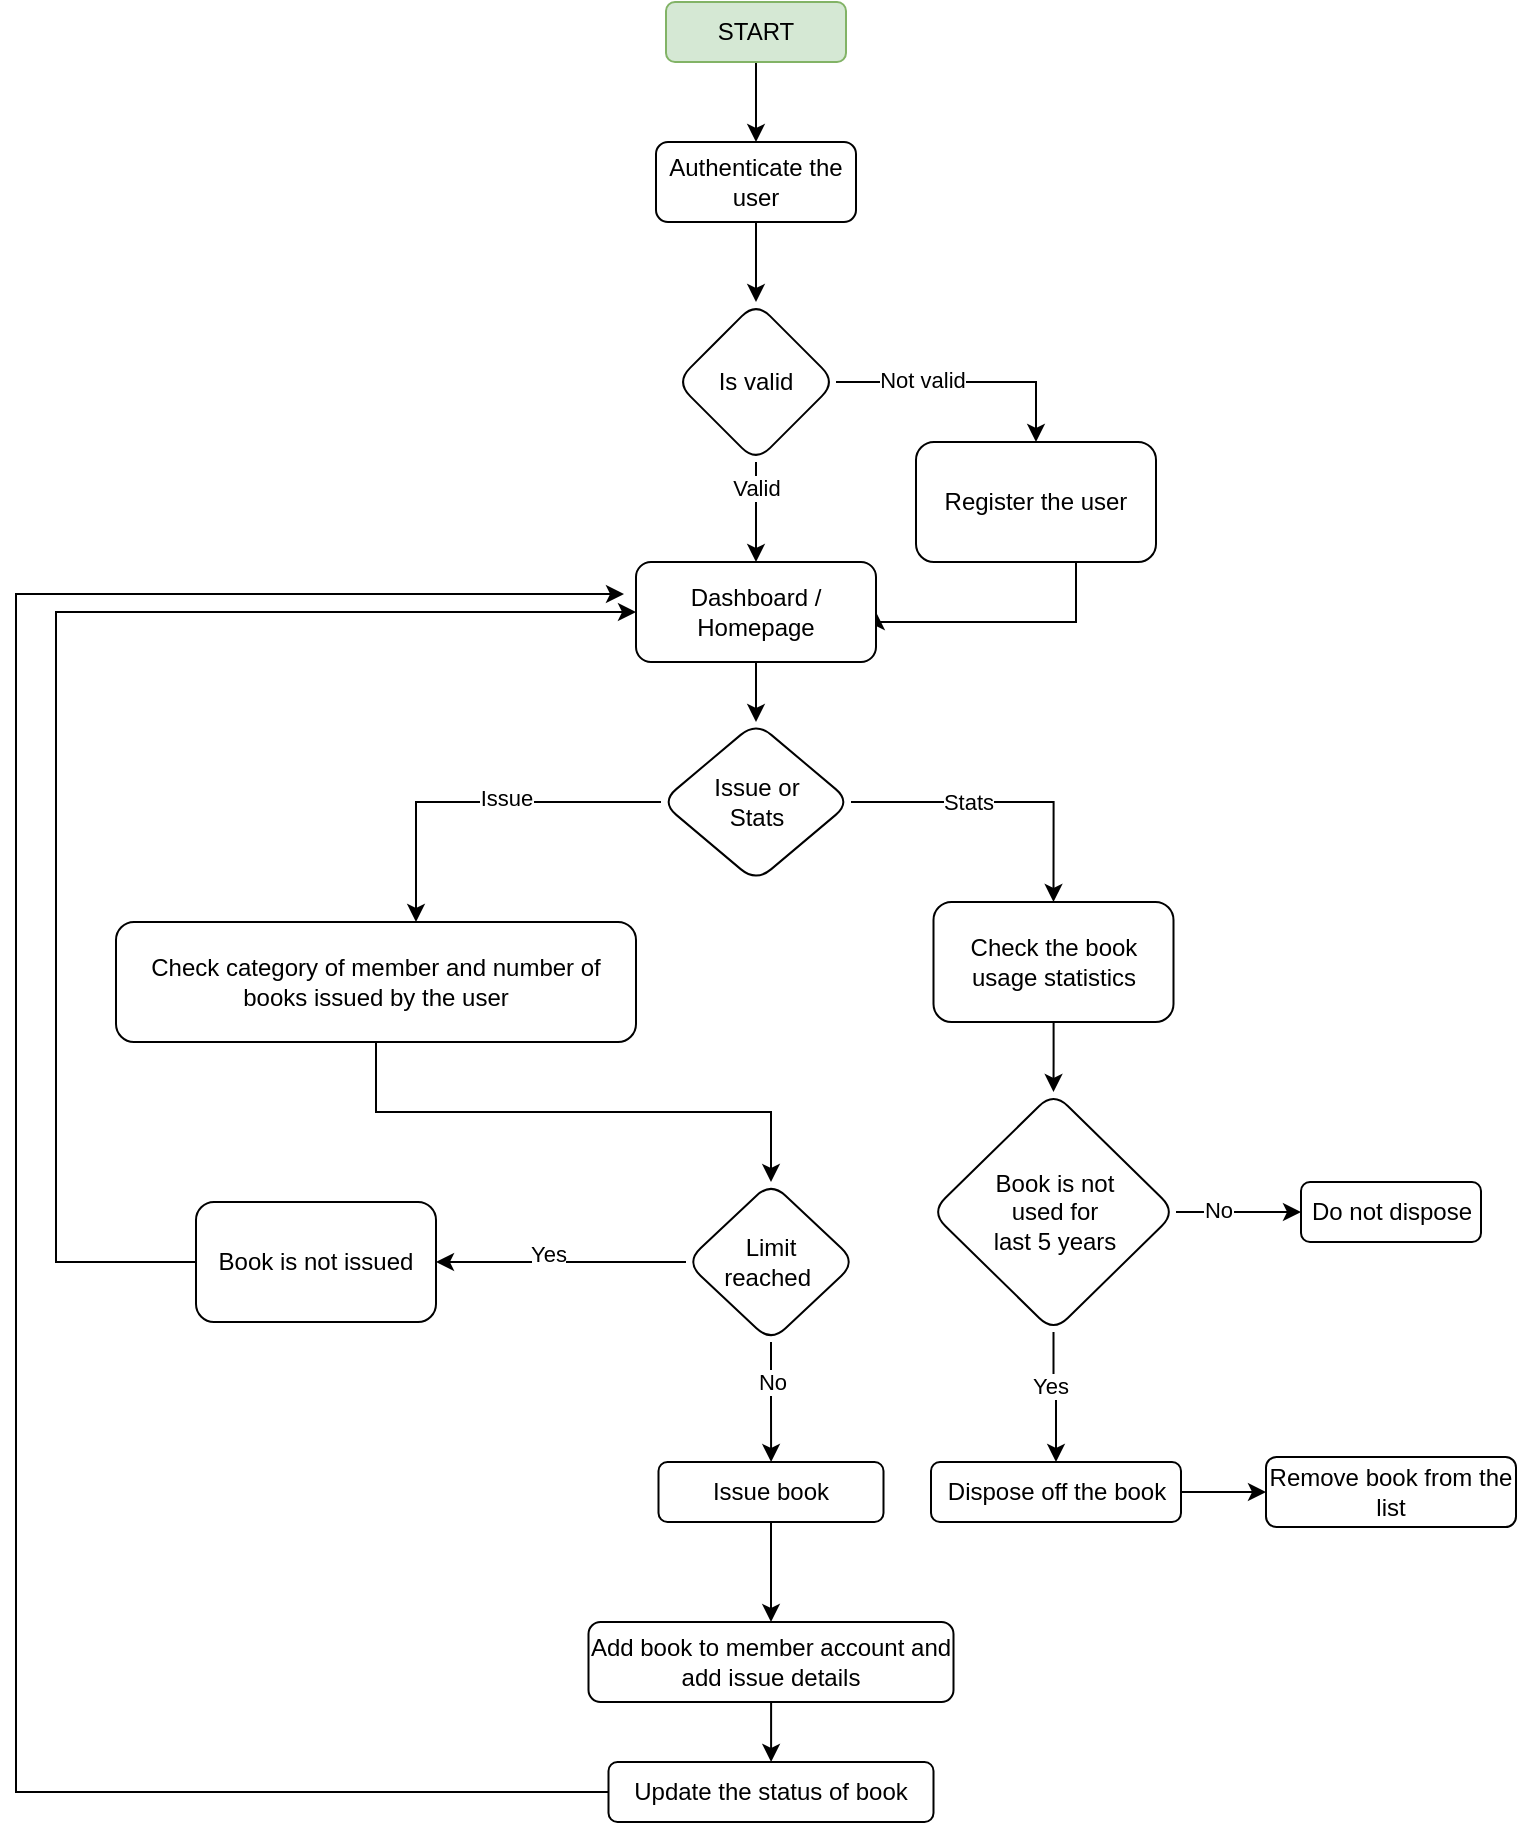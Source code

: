 <mxfile version="23.1.2" type="github" pages="2">
  <diagram name="Page-1" id="f4XvlTlh2M_Jet3Tfznz">
    <mxGraphModel dx="1434" dy="772" grid="1" gridSize="10" guides="1" tooltips="1" connect="1" arrows="1" fold="1" page="1" pageScale="1" pageWidth="850" pageHeight="1100" math="0" shadow="0">
      <root>
        <mxCell id="0" />
        <mxCell id="1" parent="0" />
        <mxCell id="kBOEkXeX4yq9rTtsHYha-6" value="" style="edgeStyle=orthogonalEdgeStyle;rounded=0;orthogonalLoop=1;jettySize=auto;html=1;" edge="1" parent="1" source="kBOEkXeX4yq9rTtsHYha-1" target="kBOEkXeX4yq9rTtsHYha-5">
          <mxGeometry relative="1" as="geometry" />
        </mxCell>
        <mxCell id="kBOEkXeX4yq9rTtsHYha-1" value="START" style="rounded=1;whiteSpace=wrap;html=1;fillColor=#d5e8d4;strokeColor=#82b366;" vertex="1" parent="1">
          <mxGeometry x="385" y="10" width="90" height="30" as="geometry" />
        </mxCell>
        <mxCell id="kBOEkXeX4yq9rTtsHYha-10" value="" style="edgeStyle=orthogonalEdgeStyle;rounded=0;orthogonalLoop=1;jettySize=auto;html=1;" edge="1" parent="1" source="kBOEkXeX4yq9rTtsHYha-5" target="kBOEkXeX4yq9rTtsHYha-9">
          <mxGeometry relative="1" as="geometry" />
        </mxCell>
        <mxCell id="kBOEkXeX4yq9rTtsHYha-5" value="Authenticate the user" style="rounded=1;whiteSpace=wrap;html=1;" vertex="1" parent="1">
          <mxGeometry x="380" y="80" width="100" height="40" as="geometry" />
        </mxCell>
        <mxCell id="kBOEkXeX4yq9rTtsHYha-12" value="" style="edgeStyle=orthogonalEdgeStyle;rounded=0;orthogonalLoop=1;jettySize=auto;html=1;" edge="1" parent="1" source="kBOEkXeX4yq9rTtsHYha-9" target="kBOEkXeX4yq9rTtsHYha-11">
          <mxGeometry relative="1" as="geometry">
            <Array as="points">
              <mxPoint x="570" y="200" />
            </Array>
          </mxGeometry>
        </mxCell>
        <mxCell id="kBOEkXeX4yq9rTtsHYha-49" value="Not valid" style="edgeLabel;html=1;align=center;verticalAlign=middle;resizable=0;points=[];" vertex="1" connectable="0" parent="kBOEkXeX4yq9rTtsHYha-12">
          <mxGeometry x="-0.339" y="1" relative="1" as="geometry">
            <mxPoint as="offset" />
          </mxGeometry>
        </mxCell>
        <mxCell id="kBOEkXeX4yq9rTtsHYha-44" style="edgeStyle=orthogonalEdgeStyle;rounded=0;orthogonalLoop=1;jettySize=auto;html=1;" edge="1" parent="1" source="kBOEkXeX4yq9rTtsHYha-9">
          <mxGeometry relative="1" as="geometry">
            <mxPoint x="430" y="290" as="targetPoint" />
          </mxGeometry>
        </mxCell>
        <mxCell id="kBOEkXeX4yq9rTtsHYha-50" value="Valid" style="edgeLabel;html=1;align=center;verticalAlign=middle;resizable=0;points=[];" vertex="1" connectable="0" parent="kBOEkXeX4yq9rTtsHYha-44">
          <mxGeometry x="-0.485" relative="1" as="geometry">
            <mxPoint as="offset" />
          </mxGeometry>
        </mxCell>
        <mxCell id="kBOEkXeX4yq9rTtsHYha-9" value="Is valid" style="rhombus;whiteSpace=wrap;html=1;rounded=1;" vertex="1" parent="1">
          <mxGeometry x="390" y="160" width="80" height="80" as="geometry" />
        </mxCell>
        <mxCell id="kBOEkXeX4yq9rTtsHYha-25" style="edgeStyle=orthogonalEdgeStyle;rounded=0;orthogonalLoop=1;jettySize=auto;html=1;entryX=1;entryY=0.5;entryDx=0;entryDy=0;" edge="1" parent="1" source="kBOEkXeX4yq9rTtsHYha-11" target="kBOEkXeX4yq9rTtsHYha-43">
          <mxGeometry relative="1" as="geometry">
            <Array as="points">
              <mxPoint x="590" y="320" />
            </Array>
          </mxGeometry>
        </mxCell>
        <mxCell id="kBOEkXeX4yq9rTtsHYha-11" value="Register the user" style="whiteSpace=wrap;html=1;rounded=1;" vertex="1" parent="1">
          <mxGeometry x="510" y="230" width="120" height="60" as="geometry" />
        </mxCell>
        <mxCell id="kBOEkXeX4yq9rTtsHYha-16" value="" style="edgeStyle=orthogonalEdgeStyle;rounded=0;orthogonalLoop=1;jettySize=auto;html=1;exitX=0.5;exitY=1;exitDx=0;exitDy=0;" edge="1" parent="1" source="kBOEkXeX4yq9rTtsHYha-13" target="kBOEkXeX4yq9rTtsHYha-15">
          <mxGeometry relative="1" as="geometry" />
        </mxCell>
        <mxCell id="kBOEkXeX4yq9rTtsHYha-13" value="Check category of member and number of books issued by the user" style="whiteSpace=wrap;html=1;rounded=1;" vertex="1" parent="1">
          <mxGeometry x="110" y="470" width="260" height="60" as="geometry" />
        </mxCell>
        <mxCell id="kBOEkXeX4yq9rTtsHYha-18" value="" style="edgeStyle=orthogonalEdgeStyle;rounded=0;orthogonalLoop=1;jettySize=auto;html=1;" edge="1" parent="1" source="kBOEkXeX4yq9rTtsHYha-15" target="kBOEkXeX4yq9rTtsHYha-17">
          <mxGeometry relative="1" as="geometry" />
        </mxCell>
        <mxCell id="kBOEkXeX4yq9rTtsHYha-57" value="Yes" style="edgeLabel;html=1;align=center;verticalAlign=middle;resizable=0;points=[];" vertex="1" connectable="0" parent="kBOEkXeX4yq9rTtsHYha-18">
          <mxGeometry x="0.104" y="-4" relative="1" as="geometry">
            <mxPoint as="offset" />
          </mxGeometry>
        </mxCell>
        <mxCell id="kBOEkXeX4yq9rTtsHYha-20" value="" style="edgeStyle=orthogonalEdgeStyle;rounded=0;orthogonalLoop=1;jettySize=auto;html=1;" edge="1" parent="1" source="kBOEkXeX4yq9rTtsHYha-15" target="kBOEkXeX4yq9rTtsHYha-19">
          <mxGeometry relative="1" as="geometry" />
        </mxCell>
        <mxCell id="kBOEkXeX4yq9rTtsHYha-56" value="No" style="edgeLabel;html=1;align=center;verticalAlign=middle;resizable=0;points=[];" vertex="1" connectable="0" parent="kBOEkXeX4yq9rTtsHYha-20">
          <mxGeometry x="-0.533" y="-1" relative="1" as="geometry">
            <mxPoint x="1" y="6" as="offset" />
          </mxGeometry>
        </mxCell>
        <mxCell id="kBOEkXeX4yq9rTtsHYha-15" value="Limit &lt;br&gt;reached&amp;nbsp;" style="rhombus;whiteSpace=wrap;html=1;rounded=1;" vertex="1" parent="1">
          <mxGeometry x="395" y="600" width="85" height="80" as="geometry" />
        </mxCell>
        <mxCell id="kBOEkXeX4yq9rTtsHYha-58" style="edgeStyle=orthogonalEdgeStyle;rounded=0;orthogonalLoop=1;jettySize=auto;html=1;entryX=0;entryY=0.5;entryDx=0;entryDy=0;" edge="1" parent="1" source="kBOEkXeX4yq9rTtsHYha-17" target="kBOEkXeX4yq9rTtsHYha-43">
          <mxGeometry relative="1" as="geometry">
            <Array as="points">
              <mxPoint x="80" y="640" />
              <mxPoint x="80" y="315" />
            </Array>
          </mxGeometry>
        </mxCell>
        <mxCell id="kBOEkXeX4yq9rTtsHYha-17" value="Book is not issued" style="whiteSpace=wrap;html=1;rounded=1;" vertex="1" parent="1">
          <mxGeometry x="150" y="610" width="120" height="60" as="geometry" />
        </mxCell>
        <mxCell id="kBOEkXeX4yq9rTtsHYha-22" value="" style="edgeStyle=orthogonalEdgeStyle;rounded=0;orthogonalLoop=1;jettySize=auto;html=1;" edge="1" parent="1" source="kBOEkXeX4yq9rTtsHYha-19" target="kBOEkXeX4yq9rTtsHYha-21">
          <mxGeometry relative="1" as="geometry" />
        </mxCell>
        <mxCell id="kBOEkXeX4yq9rTtsHYha-19" value="Issue book" style="whiteSpace=wrap;html=1;rounded=1;" vertex="1" parent="1">
          <mxGeometry x="381.25" y="740" width="112.5" height="30" as="geometry" />
        </mxCell>
        <mxCell id="kBOEkXeX4yq9rTtsHYha-24" value="" style="edgeStyle=orthogonalEdgeStyle;rounded=0;orthogonalLoop=1;jettySize=auto;html=1;" edge="1" parent="1" source="kBOEkXeX4yq9rTtsHYha-21" target="kBOEkXeX4yq9rTtsHYha-23">
          <mxGeometry relative="1" as="geometry" />
        </mxCell>
        <mxCell id="kBOEkXeX4yq9rTtsHYha-21" value="Add book to member account and add issue details" style="whiteSpace=wrap;html=1;rounded=1;" vertex="1" parent="1">
          <mxGeometry x="346.25" y="820" width="182.5" height="40" as="geometry" />
        </mxCell>
        <mxCell id="kBOEkXeX4yq9rTtsHYha-23" value="Update the status of book" style="whiteSpace=wrap;html=1;rounded=1;" vertex="1" parent="1">
          <mxGeometry x="356.25" y="890" width="162.5" height="30" as="geometry" />
        </mxCell>
        <mxCell id="kBOEkXeX4yq9rTtsHYha-35" style="edgeStyle=orthogonalEdgeStyle;rounded=0;orthogonalLoop=1;jettySize=auto;html=1;exitX=0;exitY=0.5;exitDx=0;exitDy=0;" edge="1" parent="1" source="kBOEkXeX4yq9rTtsHYha-30" target="kBOEkXeX4yq9rTtsHYha-13">
          <mxGeometry relative="1" as="geometry">
            <Array as="points">
              <mxPoint x="260" y="410" />
            </Array>
          </mxGeometry>
        </mxCell>
        <mxCell id="kBOEkXeX4yq9rTtsHYha-63" value="Issue" style="edgeLabel;html=1;align=center;verticalAlign=middle;resizable=0;points=[];" vertex="1" connectable="0" parent="kBOEkXeX4yq9rTtsHYha-35">
          <mxGeometry x="-0.14" y="-2" relative="1" as="geometry">
            <mxPoint x="1" as="offset" />
          </mxGeometry>
        </mxCell>
        <mxCell id="kBOEkXeX4yq9rTtsHYha-46" style="edgeStyle=orthogonalEdgeStyle;rounded=0;orthogonalLoop=1;jettySize=auto;html=1;entryX=0.5;entryY=0;entryDx=0;entryDy=0;" edge="1" parent="1" source="kBOEkXeX4yq9rTtsHYha-30" target="kBOEkXeX4yq9rTtsHYha-41">
          <mxGeometry relative="1" as="geometry">
            <mxPoint x="615" y="455" as="targetPoint" />
          </mxGeometry>
        </mxCell>
        <mxCell id="kBOEkXeX4yq9rTtsHYha-64" value="Stats" style="edgeLabel;html=1;align=center;verticalAlign=middle;resizable=0;points=[];" vertex="1" connectable="0" parent="kBOEkXeX4yq9rTtsHYha-46">
          <mxGeometry x="-0.085" y="4" relative="1" as="geometry">
            <mxPoint x="-11" y="4" as="offset" />
          </mxGeometry>
        </mxCell>
        <mxCell id="kBOEkXeX4yq9rTtsHYha-30" value="Issue or &lt;br&gt;Stats" style="rhombus;whiteSpace=wrap;html=1;rounded=1;" vertex="1" parent="1">
          <mxGeometry x="382.5" y="370" width="95" height="80" as="geometry" />
        </mxCell>
        <mxCell id="kBOEkXeX4yq9rTtsHYha-66" value="" style="edgeStyle=orthogonalEdgeStyle;rounded=0;orthogonalLoop=1;jettySize=auto;html=1;" edge="1" parent="1" source="kBOEkXeX4yq9rTtsHYha-41" target="kBOEkXeX4yq9rTtsHYha-65">
          <mxGeometry relative="1" as="geometry" />
        </mxCell>
        <mxCell id="kBOEkXeX4yq9rTtsHYha-41" value="Check the book usage&amp;nbsp;statistics" style="whiteSpace=wrap;html=1;rounded=1;" vertex="1" parent="1">
          <mxGeometry x="518.75" y="460" width="120" height="60" as="geometry" />
        </mxCell>
        <mxCell id="kBOEkXeX4yq9rTtsHYha-45" style="edgeStyle=orthogonalEdgeStyle;rounded=0;orthogonalLoop=1;jettySize=auto;html=1;entryX=0.5;entryY=0;entryDx=0;entryDy=0;" edge="1" parent="1" source="kBOEkXeX4yq9rTtsHYha-43" target="kBOEkXeX4yq9rTtsHYha-30">
          <mxGeometry relative="1" as="geometry" />
        </mxCell>
        <mxCell id="kBOEkXeX4yq9rTtsHYha-43" value="Dashboard /&lt;br&gt;Homepage" style="whiteSpace=wrap;html=1;rounded=1;" vertex="1" parent="1">
          <mxGeometry x="370" y="290" width="120" height="50" as="geometry" />
        </mxCell>
        <mxCell id="kBOEkXeX4yq9rTtsHYha-60" style="edgeStyle=orthogonalEdgeStyle;rounded=0;orthogonalLoop=1;jettySize=auto;html=1;entryX=-0.05;entryY=0.32;entryDx=0;entryDy=0;entryPerimeter=0;exitX=0;exitY=0.5;exitDx=0;exitDy=0;" edge="1" parent="1" source="kBOEkXeX4yq9rTtsHYha-23" target="kBOEkXeX4yq9rTtsHYha-43">
          <mxGeometry relative="1" as="geometry">
            <Array as="points">
              <mxPoint x="60" y="905" />
              <mxPoint x="60" y="306" />
            </Array>
          </mxGeometry>
        </mxCell>
        <mxCell id="kBOEkXeX4yq9rTtsHYha-68" value="" style="edgeStyle=orthogonalEdgeStyle;rounded=0;orthogonalLoop=1;jettySize=auto;html=1;" edge="1" parent="1" source="kBOEkXeX4yq9rTtsHYha-65" target="kBOEkXeX4yq9rTtsHYha-67">
          <mxGeometry relative="1" as="geometry" />
        </mxCell>
        <mxCell id="kBOEkXeX4yq9rTtsHYha-69" value="Yes" style="edgeLabel;html=1;align=center;verticalAlign=middle;resizable=0;points=[];" vertex="1" connectable="0" parent="kBOEkXeX4yq9rTtsHYha-68">
          <mxGeometry x="-0.2" y="-2" relative="1" as="geometry">
            <mxPoint as="offset" />
          </mxGeometry>
        </mxCell>
        <mxCell id="kBOEkXeX4yq9rTtsHYha-73" value="" style="edgeStyle=orthogonalEdgeStyle;rounded=0;orthogonalLoop=1;jettySize=auto;html=1;" edge="1" parent="1" source="kBOEkXeX4yq9rTtsHYha-65" target="kBOEkXeX4yq9rTtsHYha-72">
          <mxGeometry relative="1" as="geometry" />
        </mxCell>
        <mxCell id="kBOEkXeX4yq9rTtsHYha-74" value="No" style="edgeLabel;html=1;align=center;verticalAlign=middle;resizable=0;points=[];" vertex="1" connectable="0" parent="kBOEkXeX4yq9rTtsHYha-73">
          <mxGeometry x="-0.333" y="1" relative="1" as="geometry">
            <mxPoint as="offset" />
          </mxGeometry>
        </mxCell>
        <mxCell id="kBOEkXeX4yq9rTtsHYha-65" value="Book is not &lt;br&gt;used for &lt;br&gt;last 5 years" style="rhombus;whiteSpace=wrap;html=1;rounded=1;" vertex="1" parent="1">
          <mxGeometry x="517.5" y="555" width="122.5" height="120" as="geometry" />
        </mxCell>
        <mxCell id="kBOEkXeX4yq9rTtsHYha-71" value="" style="edgeStyle=orthogonalEdgeStyle;rounded=0;orthogonalLoop=1;jettySize=auto;html=1;exitX=1;exitY=0.5;exitDx=0;exitDy=0;" edge="1" parent="1" source="kBOEkXeX4yq9rTtsHYha-67" target="kBOEkXeX4yq9rTtsHYha-70">
          <mxGeometry relative="1" as="geometry" />
        </mxCell>
        <mxCell id="kBOEkXeX4yq9rTtsHYha-67" value="Dispose off the book" style="whiteSpace=wrap;html=1;rounded=1;" vertex="1" parent="1">
          <mxGeometry x="517.5" y="740" width="125" height="30" as="geometry" />
        </mxCell>
        <mxCell id="kBOEkXeX4yq9rTtsHYha-70" value="Remove book from the list" style="whiteSpace=wrap;html=1;rounded=1;" vertex="1" parent="1">
          <mxGeometry x="685" y="737.5" width="125" height="35" as="geometry" />
        </mxCell>
        <mxCell id="kBOEkXeX4yq9rTtsHYha-72" value="Do not dispose" style="whiteSpace=wrap;html=1;rounded=1;" vertex="1" parent="1">
          <mxGeometry x="702.5" y="600" width="90" height="30" as="geometry" />
        </mxCell>
      </root>
    </mxGraphModel>
  </diagram>
  <diagram id="ptLr-nIjceOQ1MQrV3CW" name="Page-2">
    <mxGraphModel dx="1434" dy="772" grid="1" gridSize="10" guides="1" tooltips="1" connect="1" arrows="1" fold="1" page="1" pageScale="1" pageWidth="850" pageHeight="1100" math="0" shadow="0">
      <root>
        <mxCell id="0" />
        <mxCell id="1" parent="0" />
        <mxCell id="YMmQ5Yf8C9HHG3eIcdkX-1" value="" style="edgeStyle=orthogonalEdgeStyle;rounded=0;orthogonalLoop=1;jettySize=auto;html=1;" edge="1" parent="1" source="YMmQ5Yf8C9HHG3eIcdkX-2" target="YMmQ5Yf8C9HHG3eIcdkX-4">
          <mxGeometry relative="1" as="geometry" />
        </mxCell>
        <mxCell id="YMmQ5Yf8C9HHG3eIcdkX-2" value="START" style="rounded=1;whiteSpace=wrap;html=1;fillColor=#d5e8d4;strokeColor=#82b366;" vertex="1" parent="1">
          <mxGeometry x="385" y="10" width="90" height="30" as="geometry" />
        </mxCell>
        <mxCell id="YMmQ5Yf8C9HHG3eIcdkX-3" value="" style="edgeStyle=orthogonalEdgeStyle;rounded=0;orthogonalLoop=1;jettySize=auto;html=1;" edge="1" parent="1" source="YMmQ5Yf8C9HHG3eIcdkX-4" target="YMmQ5Yf8C9HHG3eIcdkX-9">
          <mxGeometry relative="1" as="geometry" />
        </mxCell>
        <mxCell id="YMmQ5Yf8C9HHG3eIcdkX-4" value="Authenticate the user" style="rounded=1;whiteSpace=wrap;html=1;" vertex="1" parent="1">
          <mxGeometry x="380" y="80" width="100" height="40" as="geometry" />
        </mxCell>
        <mxCell id="YMmQ5Yf8C9HHG3eIcdkX-5" value="" style="edgeStyle=orthogonalEdgeStyle;rounded=0;orthogonalLoop=1;jettySize=auto;html=1;" edge="1" parent="1" source="YMmQ5Yf8C9HHG3eIcdkX-9" target="YMmQ5Yf8C9HHG3eIcdkX-11">
          <mxGeometry relative="1" as="geometry">
            <Array as="points">
              <mxPoint x="570" y="200" />
            </Array>
          </mxGeometry>
        </mxCell>
        <mxCell id="YMmQ5Yf8C9HHG3eIcdkX-6" value="Not valid" style="edgeLabel;html=1;align=center;verticalAlign=middle;resizable=0;points=[];" vertex="1" connectable="0" parent="YMmQ5Yf8C9HHG3eIcdkX-5">
          <mxGeometry x="-0.339" y="1" relative="1" as="geometry">
            <mxPoint as="offset" />
          </mxGeometry>
        </mxCell>
        <mxCell id="YMmQ5Yf8C9HHG3eIcdkX-7" style="edgeStyle=orthogonalEdgeStyle;rounded=0;orthogonalLoop=1;jettySize=auto;html=1;" edge="1" parent="1" source="YMmQ5Yf8C9HHG3eIcdkX-9">
          <mxGeometry relative="1" as="geometry">
            <mxPoint x="430" y="290" as="targetPoint" />
          </mxGeometry>
        </mxCell>
        <mxCell id="YMmQ5Yf8C9HHG3eIcdkX-8" value="Valid" style="edgeLabel;html=1;align=center;verticalAlign=middle;resizable=0;points=[];" vertex="1" connectable="0" parent="YMmQ5Yf8C9HHG3eIcdkX-7">
          <mxGeometry x="-0.485" relative="1" as="geometry">
            <mxPoint as="offset" />
          </mxGeometry>
        </mxCell>
        <mxCell id="YMmQ5Yf8C9HHG3eIcdkX-9" value="Is valid" style="rhombus;whiteSpace=wrap;html=1;rounded=1;" vertex="1" parent="1">
          <mxGeometry x="390" y="160" width="80" height="80" as="geometry" />
        </mxCell>
        <mxCell id="YMmQ5Yf8C9HHG3eIcdkX-10" style="edgeStyle=orthogonalEdgeStyle;rounded=0;orthogonalLoop=1;jettySize=auto;html=1;entryX=1;entryY=0.5;entryDx=0;entryDy=0;" edge="1" parent="1" source="YMmQ5Yf8C9HHG3eIcdkX-11" target="YMmQ5Yf8C9HHG3eIcdkX-34">
          <mxGeometry relative="1" as="geometry">
            <Array as="points">
              <mxPoint x="590" y="320" />
            </Array>
          </mxGeometry>
        </mxCell>
        <mxCell id="YMmQ5Yf8C9HHG3eIcdkX-11" value="Register the user" style="whiteSpace=wrap;html=1;rounded=1;" vertex="1" parent="1">
          <mxGeometry x="510" y="230" width="120" height="60" as="geometry" />
        </mxCell>
        <mxCell id="YMmQ5Yf8C9HHG3eIcdkX-51" style="edgeStyle=orthogonalEdgeStyle;rounded=0;orthogonalLoop=1;jettySize=auto;html=1;entryX=0;entryY=0.5;entryDx=0;entryDy=0;" edge="1" parent="1" source="YMmQ5Yf8C9HHG3eIcdkX-20" target="YMmQ5Yf8C9HHG3eIcdkX-50">
          <mxGeometry relative="1" as="geometry">
            <mxPoint x="380" y="670" as="targetPoint" />
            <Array as="points">
              <mxPoint x="260" y="670" />
            </Array>
          </mxGeometry>
        </mxCell>
        <mxCell id="YMmQ5Yf8C9HHG3eIcdkX-20" value="Reserve" style="whiteSpace=wrap;html=1;rounded=1;" vertex="1" parent="1">
          <mxGeometry x="200" y="590" width="110" height="30" as="geometry" />
        </mxCell>
        <mxCell id="YMmQ5Yf8C9HHG3eIcdkX-26" style="edgeStyle=orthogonalEdgeStyle;rounded=0;orthogonalLoop=1;jettySize=auto;html=1;exitX=0;exitY=0.5;exitDx=0;exitDy=0;" edge="1" parent="1" source="YMmQ5Yf8C9HHG3eIcdkX-30">
          <mxGeometry relative="1" as="geometry">
            <Array as="points">
              <mxPoint x="260" y="500" />
            </Array>
            <mxPoint x="260" y="590" as="targetPoint" />
          </mxGeometry>
        </mxCell>
        <mxCell id="YMmQ5Yf8C9HHG3eIcdkX-48" value="No" style="edgeLabel;html=1;align=center;verticalAlign=middle;resizable=0;points=[];" vertex="1" connectable="0" parent="YMmQ5Yf8C9HHG3eIcdkX-26">
          <mxGeometry x="-0.345" y="-2" relative="1" as="geometry">
            <mxPoint x="21" y="2" as="offset" />
          </mxGeometry>
        </mxCell>
        <mxCell id="YMmQ5Yf8C9HHG3eIcdkX-28" style="edgeStyle=orthogonalEdgeStyle;rounded=0;orthogonalLoop=1;jettySize=auto;html=1;entryX=0.5;entryY=0;entryDx=0;entryDy=0;" edge="1" parent="1" source="YMmQ5Yf8C9HHG3eIcdkX-30" target="YMmQ5Yf8C9HHG3eIcdkX-32">
          <mxGeometry relative="1" as="geometry">
            <mxPoint x="615" y="455" as="targetPoint" />
          </mxGeometry>
        </mxCell>
        <mxCell id="YMmQ5Yf8C9HHG3eIcdkX-29" value="Yes" style="edgeLabel;html=1;align=center;verticalAlign=middle;resizable=0;points=[];" vertex="1" connectable="0" parent="YMmQ5Yf8C9HHG3eIcdkX-28">
          <mxGeometry x="-0.085" y="4" relative="1" as="geometry">
            <mxPoint x="-27" y="4" as="offset" />
          </mxGeometry>
        </mxCell>
        <mxCell id="YMmQ5Yf8C9HHG3eIcdkX-30" value="Available" style="rhombus;whiteSpace=wrap;html=1;rounded=1;" vertex="1" parent="1">
          <mxGeometry x="382.5" y="460" width="95" height="80" as="geometry" />
        </mxCell>
        <mxCell id="YMmQ5Yf8C9HHG3eIcdkX-52" style="edgeStyle=orthogonalEdgeStyle;rounded=0;orthogonalLoop=1;jettySize=auto;html=1;entryX=1;entryY=0.5;entryDx=0;entryDy=0;" edge="1" parent="1" source="YMmQ5Yf8C9HHG3eIcdkX-32" target="YMmQ5Yf8C9HHG3eIcdkX-50">
          <mxGeometry relative="1" as="geometry">
            <Array as="points">
              <mxPoint x="640" y="670" />
            </Array>
          </mxGeometry>
        </mxCell>
        <mxCell id="YMmQ5Yf8C9HHG3eIcdkX-32" value="Request librarian" style="whiteSpace=wrap;html=1;rounded=1;" vertex="1" parent="1">
          <mxGeometry x="580" y="590" width="120" height="30" as="geometry" />
        </mxCell>
        <mxCell id="YMmQ5Yf8C9HHG3eIcdkX-46" style="edgeStyle=orthogonalEdgeStyle;rounded=0;orthogonalLoop=1;jettySize=auto;html=1;entryX=0.5;entryY=0;entryDx=0;entryDy=0;" edge="1" parent="1" source="YMmQ5Yf8C9HHG3eIcdkX-34" target="YMmQ5Yf8C9HHG3eIcdkX-45">
          <mxGeometry relative="1" as="geometry" />
        </mxCell>
        <mxCell id="YMmQ5Yf8C9HHG3eIcdkX-34" value="Dashboard /&lt;br&gt;Homepage" style="whiteSpace=wrap;html=1;rounded=1;" vertex="1" parent="1">
          <mxGeometry x="370" y="290" width="120" height="40" as="geometry" />
        </mxCell>
        <mxCell id="YMmQ5Yf8C9HHG3eIcdkX-47" style="edgeStyle=orthogonalEdgeStyle;rounded=0;orthogonalLoop=1;jettySize=auto;html=1;" edge="1" parent="1" source="YMmQ5Yf8C9HHG3eIcdkX-45">
          <mxGeometry relative="1" as="geometry">
            <mxPoint x="430" y="460" as="targetPoint" />
          </mxGeometry>
        </mxCell>
        <mxCell id="YMmQ5Yf8C9HHG3eIcdkX-45" value="Search for books" style="whiteSpace=wrap;html=1;rounded=1;" vertex="1" parent="1">
          <mxGeometry x="370" y="380" width="120" height="30" as="geometry" />
        </mxCell>
        <mxCell id="YMmQ5Yf8C9HHG3eIcdkX-50" value="Update the status of the book" style="whiteSpace=wrap;html=1;rounded=1;" vertex="1" parent="1">
          <mxGeometry x="382.5" y="650" width="107.5" height="40" as="geometry" />
        </mxCell>
      </root>
    </mxGraphModel>
  </diagram>
</mxfile>
